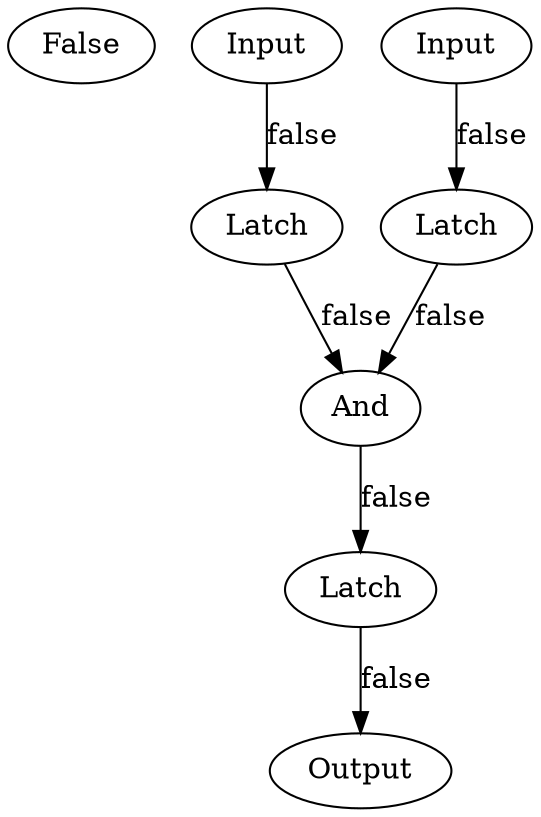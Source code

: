 digraph {
    0 [ label = "False" ]
    1 [ label = "Input" ]
    2 [ label = "Input" ]
    4 [ label = "Latch" ]
    6 [ label = "Latch" ]
    8 [ label = "Latch" ]
    9 [ label = "And" ]
    10 [ label = "Output" ]
    8 -> 10 [ label = "false" ]
    1 -> 4 [ label = "false" ]
    6 -> 9 [ label = "false" ]
    2 -> 6 [ label = "false" ]
    4 -> 9 [ label = "false" ]
    9 -> 8 [ label = "false" ]
}

